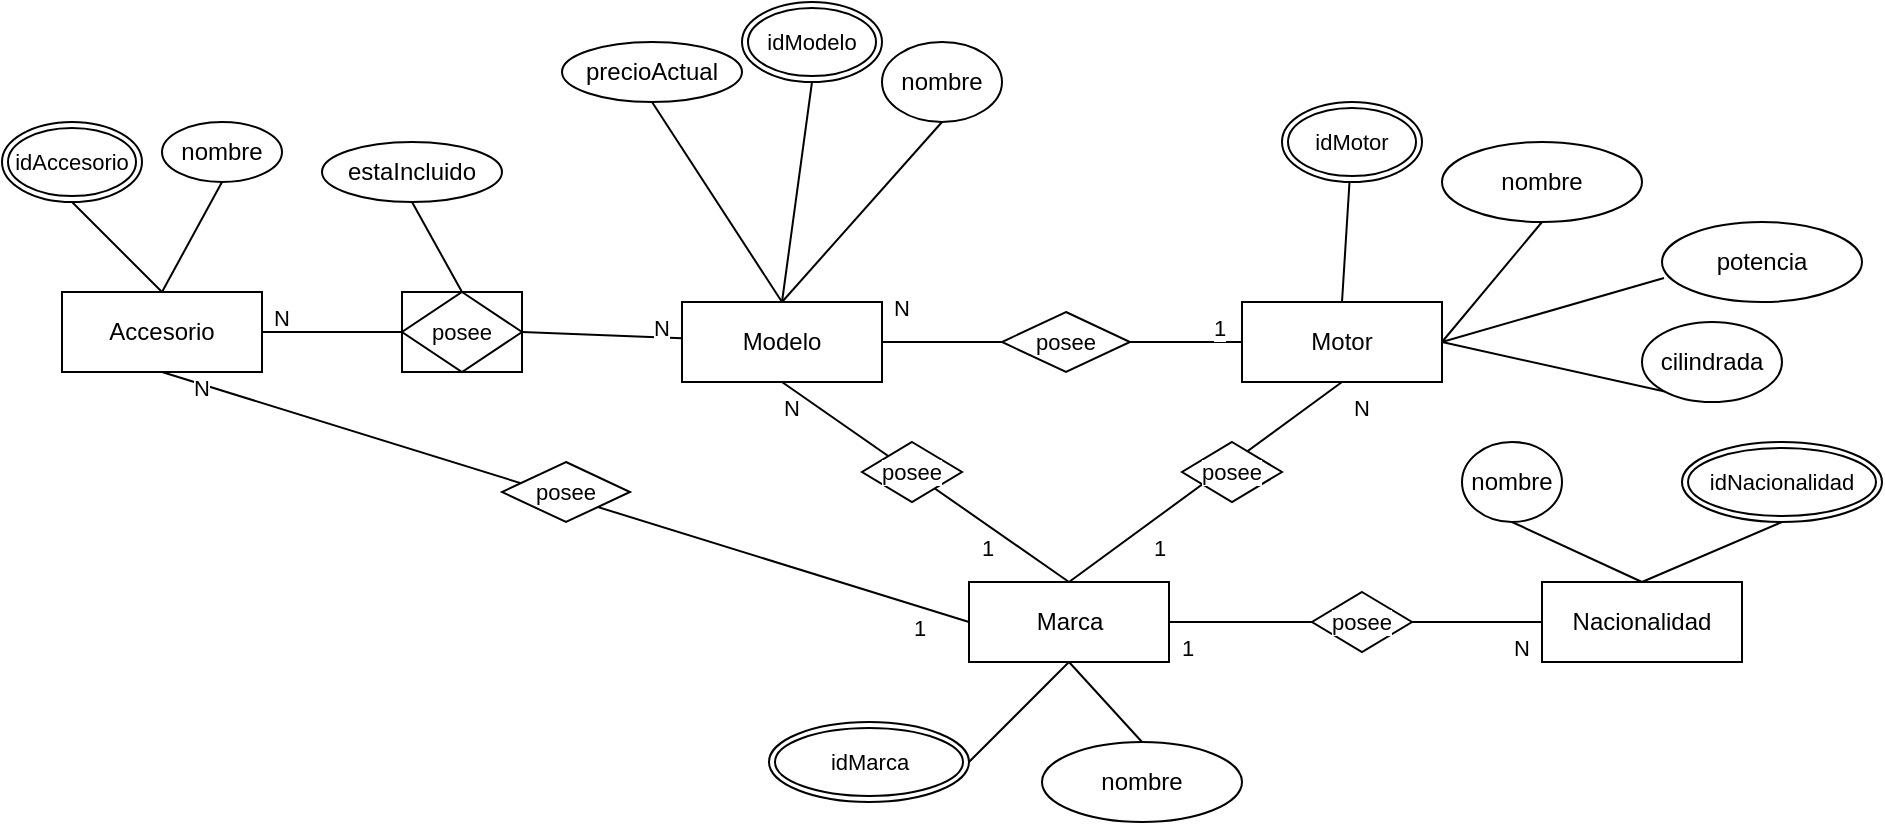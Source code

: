 <mxfile version="28.2.3">
  <diagram name="Página-1" id="_cb5u5iKu5a3XmMETtHB">
    <mxGraphModel dx="1932" dy="473" grid="1" gridSize="10" guides="1" tooltips="1" connect="1" arrows="1" fold="1" page="1" pageScale="1" pageWidth="827" pageHeight="1169" math="0" shadow="0">
      <root>
        <mxCell id="0" />
        <mxCell id="1" parent="0" />
        <mxCell id="2acji9MZQdLfNy8mzV6S-17" style="edgeStyle=none;shape=connector;rounded=0;orthogonalLoop=1;jettySize=auto;html=1;exitX=1;exitY=0.5;exitDx=0;exitDy=0;entryX=0;entryY=0.5;entryDx=0;entryDy=0;strokeColor=default;align=center;verticalAlign=middle;fontFamily=Helvetica;fontSize=11;fontColor=default;labelBackgroundColor=default;endArrow=none;" edge="1" parent="1" target="2acji9MZQdLfNy8mzV6S-7">
          <mxGeometry relative="1" as="geometry">
            <mxPoint x="413.5" y="250" as="sourcePoint" />
          </mxGeometry>
        </mxCell>
        <mxCell id="2acji9MZQdLfNy8mzV6S-1" value="Modelo" style="whiteSpace=wrap;html=1;align=center;" vertex="1" parent="1">
          <mxGeometry x="190" y="230" width="100" height="40" as="geometry" />
        </mxCell>
        <mxCell id="2acji9MZQdLfNy8mzV6S-13" style="edgeStyle=none;shape=connector;rounded=0;orthogonalLoop=1;jettySize=auto;html=1;exitX=0.5;exitY=1;exitDx=0;exitDy=0;entryX=0.5;entryY=0;entryDx=0;entryDy=0;strokeColor=default;align=center;verticalAlign=middle;fontFamily=Helvetica;fontSize=11;fontColor=default;labelBackgroundColor=default;endArrow=none;" edge="1" parent="1" source="2acji9MZQdLfNy8mzV6S-51" target="2acji9MZQdLfNy8mzV6S-1">
          <mxGeometry relative="1" as="geometry">
            <mxPoint x="155" y="160" as="sourcePoint" />
          </mxGeometry>
        </mxCell>
        <mxCell id="2acji9MZQdLfNy8mzV6S-15" style="edgeStyle=none;shape=connector;rounded=0;orthogonalLoop=1;jettySize=auto;html=1;exitX=0.5;exitY=1;exitDx=0;exitDy=0;entryX=0.5;entryY=0;entryDx=0;entryDy=0;strokeColor=default;align=center;verticalAlign=middle;fontFamily=Helvetica;fontSize=11;fontColor=default;labelBackgroundColor=default;endArrow=none;" edge="1" parent="1" source="2acji9MZQdLfNy8mzV6S-5" target="2acji9MZQdLfNy8mzV6S-1">
          <mxGeometry relative="1" as="geometry" />
        </mxCell>
        <mxCell id="2acji9MZQdLfNy8mzV6S-5" value="nombre" style="ellipse;whiteSpace=wrap;html=1;align=center;" vertex="1" parent="1">
          <mxGeometry x="290" y="100" width="60" height="40" as="geometry" />
        </mxCell>
        <mxCell id="2acji9MZQdLfNy8mzV6S-16" style="edgeStyle=none;shape=connector;rounded=0;orthogonalLoop=1;jettySize=auto;html=1;exitX=0.5;exitY=1;exitDx=0;exitDy=0;entryX=0.5;entryY=0;entryDx=0;entryDy=0;strokeColor=default;align=center;verticalAlign=middle;fontFamily=Helvetica;fontSize=11;fontColor=default;labelBackgroundColor=default;endArrow=none;" edge="1" parent="1" source="2acji9MZQdLfNy8mzV6S-6" target="2acji9MZQdLfNy8mzV6S-1">
          <mxGeometry relative="1" as="geometry" />
        </mxCell>
        <mxCell id="2acji9MZQdLfNy8mzV6S-6" value="precioActual" style="ellipse;whiteSpace=wrap;html=1;align=center;" vertex="1" parent="1">
          <mxGeometry x="130" y="100" width="90" height="30" as="geometry" />
        </mxCell>
        <mxCell id="2acji9MZQdLfNy8mzV6S-24" style="edgeStyle=none;shape=connector;rounded=0;orthogonalLoop=1;jettySize=auto;html=1;exitX=1;exitY=0.5;exitDx=0;exitDy=0;entryX=0.5;entryY=1;entryDx=0;entryDy=0;strokeColor=default;align=center;verticalAlign=middle;fontFamily=Helvetica;fontSize=11;fontColor=default;labelBackgroundColor=default;endArrow=none;" edge="1" parent="1" source="2acji9MZQdLfNy8mzV6S-7" target="2acji9MZQdLfNy8mzV6S-8">
          <mxGeometry relative="1" as="geometry" />
        </mxCell>
        <mxCell id="2acji9MZQdLfNy8mzV6S-30" style="edgeStyle=none;shape=connector;rounded=0;orthogonalLoop=1;jettySize=auto;html=1;exitX=0.5;exitY=1;exitDx=0;exitDy=0;entryX=0.5;entryY=0;entryDx=0;entryDy=0;strokeColor=default;align=center;verticalAlign=middle;fontFamily=Helvetica;fontSize=11;fontColor=default;labelBackgroundColor=default;endArrow=none;" edge="1" parent="1" source="2acji9MZQdLfNy8mzV6S-7" target="2acji9MZQdLfNy8mzV6S-27">
          <mxGeometry relative="1" as="geometry" />
        </mxCell>
        <mxCell id="2acji9MZQdLfNy8mzV6S-7" value="Motor" style="whiteSpace=wrap;html=1;align=center;" vertex="1" parent="1">
          <mxGeometry x="470" y="230" width="100" height="40" as="geometry" />
        </mxCell>
        <mxCell id="2acji9MZQdLfNy8mzV6S-8" value="nombre" style="ellipse;whiteSpace=wrap;html=1;align=center;" vertex="1" parent="1">
          <mxGeometry x="570" y="150" width="100" height="40" as="geometry" />
        </mxCell>
        <mxCell id="2acji9MZQdLfNy8mzV6S-9" value="potencia" style="ellipse;whiteSpace=wrap;html=1;align=center;" vertex="1" parent="1">
          <mxGeometry x="680" y="190" width="100" height="40" as="geometry" />
        </mxCell>
        <mxCell id="2acji9MZQdLfNy8mzV6S-19" value="" style="edgeStyle=none;shape=connector;rounded=0;orthogonalLoop=1;jettySize=auto;html=1;exitX=1;exitY=0.5;exitDx=0;exitDy=0;entryX=0;entryY=0.5;entryDx=0;entryDy=0;strokeColor=default;align=center;verticalAlign=middle;fontFamily=Helvetica;fontSize=11;fontColor=default;labelBackgroundColor=default;endArrow=none;" edge="1" parent="1" source="2acji9MZQdLfNy8mzV6S-1">
          <mxGeometry relative="1" as="geometry">
            <mxPoint x="290" y="250" as="sourcePoint" />
            <mxPoint x="353.5" y="250" as="targetPoint" />
          </mxGeometry>
        </mxCell>
        <mxCell id="2acji9MZQdLfNy8mzV6S-22" style="edgeStyle=none;shape=connector;rounded=0;orthogonalLoop=1;jettySize=auto;html=1;exitX=0.5;exitY=1;exitDx=0;exitDy=0;entryX=1;entryY=0.5;entryDx=0;entryDy=0;strokeColor=default;align=center;verticalAlign=middle;fontFamily=Helvetica;fontSize=11;fontColor=default;labelBackgroundColor=default;endArrow=none;" edge="1" parent="1" source="2acji9MZQdLfNy8mzV6S-20" target="2acji9MZQdLfNy8mzV6S-7">
          <mxGeometry relative="1" as="geometry">
            <mxPoint x="383.5" y="230" as="targetPoint" />
          </mxGeometry>
        </mxCell>
        <mxCell id="2acji9MZQdLfNy8mzV6S-20" value="cilindrada" style="ellipse;whiteSpace=wrap;html=1;align=center;" vertex="1" parent="1">
          <mxGeometry x="670" y="240" width="70" height="40" as="geometry" />
        </mxCell>
        <mxCell id="2acji9MZQdLfNy8mzV6S-25" style="edgeStyle=none;shape=connector;rounded=0;orthogonalLoop=1;jettySize=auto;html=1;exitX=1;exitY=0.5;exitDx=0;exitDy=0;entryX=0.01;entryY=0.7;entryDx=0;entryDy=0;entryPerimeter=0;strokeColor=default;align=center;verticalAlign=middle;fontFamily=Helvetica;fontSize=11;fontColor=default;labelBackgroundColor=default;endArrow=none;" edge="1" parent="1" source="2acji9MZQdLfNy8mzV6S-7" target="2acji9MZQdLfNy8mzV6S-9">
          <mxGeometry relative="1" as="geometry" />
        </mxCell>
        <mxCell id="2acji9MZQdLfNy8mzV6S-29" style="edgeStyle=none;shape=connector;rounded=0;orthogonalLoop=1;jettySize=auto;html=1;exitX=0.5;exitY=0;exitDx=0;exitDy=0;entryX=0.5;entryY=1;entryDx=0;entryDy=0;strokeColor=default;align=center;verticalAlign=middle;fontFamily=Helvetica;fontSize=11;fontColor=default;labelBackgroundColor=default;endArrow=none;" edge="1" parent="1" source="2acji9MZQdLfNy8mzV6S-27" target="2acji9MZQdLfNy8mzV6S-1">
          <mxGeometry relative="1" as="geometry" />
        </mxCell>
        <mxCell id="2acji9MZQdLfNy8mzV6S-27" value="Marca" style="whiteSpace=wrap;html=1;align=center;" vertex="1" parent="1">
          <mxGeometry x="333.5" y="370" width="100" height="40" as="geometry" />
        </mxCell>
        <mxCell id="2acji9MZQdLfNy8mzV6S-31" style="edgeStyle=none;shape=connector;rounded=0;orthogonalLoop=1;jettySize=auto;html=1;exitX=0.5;exitY=0;exitDx=0;exitDy=0;entryX=0.5;entryY=1;entryDx=0;entryDy=0;strokeColor=default;align=center;verticalAlign=middle;fontFamily=Helvetica;fontSize=11;fontColor=default;labelBackgroundColor=default;endArrow=none;" edge="1" parent="1" source="2acji9MZQdLfNy8mzV6S-28" target="2acji9MZQdLfNy8mzV6S-27">
          <mxGeometry relative="1" as="geometry" />
        </mxCell>
        <mxCell id="2acji9MZQdLfNy8mzV6S-28" value="nombre" style="ellipse;whiteSpace=wrap;html=1;align=center;" vertex="1" parent="1">
          <mxGeometry x="370" y="450" width="100" height="40" as="geometry" />
        </mxCell>
        <mxCell id="2acji9MZQdLfNy8mzV6S-34" style="edgeStyle=none;shape=connector;rounded=0;orthogonalLoop=1;jettySize=auto;html=1;exitX=1;exitY=0.5;exitDx=0;exitDy=0;strokeColor=default;align=center;verticalAlign=middle;fontFamily=Helvetica;fontSize=11;fontColor=default;labelBackgroundColor=default;endArrow=none;entryX=0.5;entryY=1;entryDx=0;entryDy=0;" edge="1" parent="1" source="2acji9MZQdLfNy8mzV6S-33" target="2acji9MZQdLfNy8mzV6S-27">
          <mxGeometry relative="1" as="geometry">
            <mxPoint x="300" y="370" as="targetPoint" />
          </mxGeometry>
        </mxCell>
        <mxCell id="2acji9MZQdLfNy8mzV6S-33" value="idMarca" style="ellipse;shape=doubleEllipse;margin=3;whiteSpace=wrap;html=1;align=center;fontFamily=Helvetica;fontSize=11;fontColor=default;labelBackgroundColor=default;" vertex="1" parent="1">
          <mxGeometry x="233.5" y="440" width="100" height="40" as="geometry" />
        </mxCell>
        <mxCell id="2acji9MZQdLfNy8mzV6S-36" style="edgeStyle=none;shape=connector;rounded=0;orthogonalLoop=1;jettySize=auto;html=1;exitX=0;exitY=0.5;exitDx=0;exitDy=0;entryX=1;entryY=0.5;entryDx=0;entryDy=0;strokeColor=default;align=center;verticalAlign=middle;fontFamily=Helvetica;fontSize=11;fontColor=default;labelBackgroundColor=default;endArrow=none;" edge="1" parent="1" source="2acji9MZQdLfNy8mzV6S-62" target="2acji9MZQdLfNy8mzV6S-27">
          <mxGeometry relative="1" as="geometry" />
        </mxCell>
        <mxCell id="2acji9MZQdLfNy8mzV6S-38" value="" style="edgeStyle=none;shape=connector;rounded=0;orthogonalLoop=1;jettySize=auto;html=1;exitX=0.5;exitY=0;exitDx=0;exitDy=0;entryX=0.5;entryY=1;entryDx=0;entryDy=0;strokeColor=default;align=center;verticalAlign=middle;fontFamily=Helvetica;fontSize=11;fontColor=default;labelBackgroundColor=default;endArrow=none;" edge="1" parent="1" target="2acji9MZQdLfNy8mzV6S-37">
          <mxGeometry relative="1" as="geometry">
            <mxPoint x="650" y="390" as="sourcePoint" />
            <mxPoint x="384" y="410" as="targetPoint" />
          </mxGeometry>
        </mxCell>
        <mxCell id="2acji9MZQdLfNy8mzV6S-37" value="Nacionalidad" style="whiteSpace=wrap;html=1;align=center;" vertex="1" parent="1">
          <mxGeometry x="620" y="370" width="100" height="40" as="geometry" />
        </mxCell>
        <mxCell id="2acji9MZQdLfNy8mzV6S-41" style="edgeStyle=none;shape=connector;rounded=0;orthogonalLoop=1;jettySize=auto;html=1;exitX=0.5;exitY=1;exitDx=0;exitDy=0;entryX=0.5;entryY=0;entryDx=0;entryDy=0;strokeColor=default;align=center;verticalAlign=middle;fontFamily=Helvetica;fontSize=11;fontColor=default;labelBackgroundColor=default;endArrow=none;" edge="1" parent="1" source="2acji9MZQdLfNy8mzV6S-40" target="2acji9MZQdLfNy8mzV6S-37">
          <mxGeometry relative="1" as="geometry" />
        </mxCell>
        <mxCell id="2acji9MZQdLfNy8mzV6S-40" value="nombre" style="ellipse;whiteSpace=wrap;html=1;align=center;" vertex="1" parent="1">
          <mxGeometry x="580" y="300" width="50" height="40" as="geometry" />
        </mxCell>
        <mxCell id="2acji9MZQdLfNy8mzV6S-42" style="edgeStyle=none;shape=connector;rounded=0;orthogonalLoop=1;jettySize=auto;html=1;exitX=1;exitY=0.5;exitDx=0;exitDy=0;strokeColor=default;align=center;verticalAlign=middle;fontFamily=Helvetica;fontSize=11;fontColor=default;labelBackgroundColor=default;endArrow=none;" edge="1" parent="1" source="2acji9MZQdLfNy8mzV6S-40" target="2acji9MZQdLfNy8mzV6S-40">
          <mxGeometry relative="1" as="geometry" />
        </mxCell>
        <mxCell id="2acji9MZQdLfNy8mzV6S-44" style="edgeStyle=none;shape=connector;rounded=0;orthogonalLoop=1;jettySize=auto;html=1;exitX=0.5;exitY=1;exitDx=0;exitDy=0;entryX=0.5;entryY=0;entryDx=0;entryDy=0;strokeColor=default;align=center;verticalAlign=middle;fontFamily=Helvetica;fontSize=11;fontColor=default;labelBackgroundColor=default;endArrow=none;" edge="1" parent="1" source="2acji9MZQdLfNy8mzV6S-43" target="2acji9MZQdLfNy8mzV6S-37">
          <mxGeometry relative="1" as="geometry" />
        </mxCell>
        <mxCell id="2acji9MZQdLfNy8mzV6S-43" value="idNacionalidad" style="ellipse;shape=doubleEllipse;margin=3;whiteSpace=wrap;html=1;align=center;fontFamily=Helvetica;fontSize=11;fontColor=default;labelBackgroundColor=default;" vertex="1" parent="1">
          <mxGeometry x="690" y="300" width="100" height="40" as="geometry" />
        </mxCell>
        <mxCell id="2acji9MZQdLfNy8mzV6S-45" value="1" style="text;strokeColor=none;fillColor=none;spacingLeft=4;spacingRight=4;overflow=hidden;rotatable=0;points=[[0,0.5],[1,0.5]];portConstraint=eastwest;fontSize=11;whiteSpace=wrap;html=1;fontFamily=Helvetica;fontColor=default;labelBackgroundColor=default;" vertex="1" parent="1">
          <mxGeometry x="333.5" y="340" width="40" height="30" as="geometry" />
        </mxCell>
        <mxCell id="2acji9MZQdLfNy8mzV6S-46" value="N" style="text;strokeColor=none;fillColor=none;spacingLeft=4;spacingRight=4;overflow=hidden;rotatable=0;points=[[0,0.5],[1,0.5]];portConstraint=eastwest;fontSize=11;whiteSpace=wrap;html=1;fontFamily=Helvetica;fontColor=default;labelBackgroundColor=default;" vertex="1" parent="1">
          <mxGeometry x="235" y="270" width="40" height="30" as="geometry" />
        </mxCell>
        <mxCell id="2acji9MZQdLfNy8mzV6S-47" value="1" style="text;strokeColor=none;fillColor=none;spacingLeft=4;spacingRight=4;overflow=hidden;rotatable=0;points=[[0,0.5],[1,0.5]];portConstraint=eastwest;fontSize=11;whiteSpace=wrap;html=1;fontFamily=Helvetica;fontColor=default;labelBackgroundColor=default;" vertex="1" parent="1">
          <mxGeometry x="450" y="230" width="40" height="30" as="geometry" />
        </mxCell>
        <mxCell id="2acji9MZQdLfNy8mzV6S-48" value="N" style="text;strokeColor=none;fillColor=none;spacingLeft=4;spacingRight=4;overflow=hidden;rotatable=0;points=[[0,0.5],[1,0.5]];portConstraint=eastwest;fontSize=11;whiteSpace=wrap;html=1;fontFamily=Helvetica;fontColor=default;labelBackgroundColor=default;" vertex="1" parent="1">
          <mxGeometry x="290" y="220" width="40" height="30" as="geometry" />
        </mxCell>
        <mxCell id="2acji9MZQdLfNy8mzV6S-51" value="idModelo" style="ellipse;shape=doubleEllipse;margin=3;whiteSpace=wrap;html=1;align=center;fontFamily=Helvetica;fontSize=11;fontColor=default;labelBackgroundColor=default;" vertex="1" parent="1">
          <mxGeometry x="220" y="80" width="70" height="40" as="geometry" />
        </mxCell>
        <mxCell id="2acji9MZQdLfNy8mzV6S-53" value="" style="edgeStyle=none;shape=connector;rounded=0;orthogonalLoop=1;jettySize=auto;html=1;strokeColor=default;align=center;verticalAlign=middle;fontFamily=Helvetica;fontSize=11;fontColor=default;labelBackgroundColor=default;endArrow=none;entryX=0.5;entryY=0;entryDx=0;entryDy=0;" edge="1" parent="1" source="2acji9MZQdLfNy8mzV6S-52" target="2acji9MZQdLfNy8mzV6S-7">
          <mxGeometry relative="1" as="geometry" />
        </mxCell>
        <mxCell id="2acji9MZQdLfNy8mzV6S-52" value="idMotor" style="ellipse;shape=doubleEllipse;margin=3;whiteSpace=wrap;html=1;align=center;fontFamily=Helvetica;fontSize=11;fontColor=default;labelBackgroundColor=default;" vertex="1" parent="1">
          <mxGeometry x="490" y="130" width="70" height="40" as="geometry" />
        </mxCell>
        <mxCell id="2acji9MZQdLfNy8mzV6S-54" value="1" style="text;strokeColor=none;fillColor=none;spacingLeft=4;spacingRight=4;overflow=hidden;rotatable=0;points=[[0,0.5],[1,0.5]];portConstraint=eastwest;fontSize=11;whiteSpace=wrap;html=1;fontFamily=Helvetica;fontColor=default;labelBackgroundColor=default;" vertex="1" parent="1">
          <mxGeometry x="420" y="340" width="20" height="30" as="geometry" />
        </mxCell>
        <mxCell id="2acji9MZQdLfNy8mzV6S-55" value="N" style="text;strokeColor=none;fillColor=none;spacingLeft=4;spacingRight=4;overflow=hidden;rotatable=0;points=[[0,0.5],[1,0.5]];portConstraint=eastwest;fontSize=11;whiteSpace=wrap;html=1;fontFamily=Helvetica;fontColor=default;labelBackgroundColor=default;" vertex="1" parent="1">
          <mxGeometry x="520" y="270" width="20" height="30" as="geometry" />
        </mxCell>
        <mxCell id="2acji9MZQdLfNy8mzV6S-56" value="N" style="text;strokeColor=none;fillColor=none;spacingLeft=4;spacingRight=4;overflow=hidden;rotatable=0;points=[[0,0.5],[1,0.5]];portConstraint=eastwest;fontSize=11;whiteSpace=wrap;html=1;fontFamily=Helvetica;fontColor=default;labelBackgroundColor=default;" vertex="1" parent="1">
          <mxGeometry x="600" y="390" width="20" height="30" as="geometry" />
        </mxCell>
        <mxCell id="2acji9MZQdLfNy8mzV6S-57" value="posee" style="shape=rhombus;perimeter=rhombusPerimeter;whiteSpace=wrap;html=1;align=center;fontFamily=Helvetica;fontSize=11;fontColor=default;labelBackgroundColor=default;" vertex="1" parent="1">
          <mxGeometry x="440" y="300" width="50" height="30" as="geometry" />
        </mxCell>
        <mxCell id="2acji9MZQdLfNy8mzV6S-58" value="posee" style="shape=rhombus;perimeter=rhombusPerimeter;whiteSpace=wrap;html=1;align=center;fontFamily=Helvetica;fontSize=11;fontColor=default;labelBackgroundColor=default;" vertex="1" parent="1">
          <mxGeometry x="280" y="300" width="50" height="30" as="geometry" />
        </mxCell>
        <mxCell id="2acji9MZQdLfNy8mzV6S-61" value="1" style="text;strokeColor=none;fillColor=none;spacingLeft=4;spacingRight=4;overflow=hidden;rotatable=0;points=[[0,0.5],[1,0.5]];portConstraint=eastwest;fontSize=11;whiteSpace=wrap;html=1;fontFamily=Helvetica;fontColor=default;labelBackgroundColor=default;" vertex="1" parent="1">
          <mxGeometry x="433.5" y="390" width="20" height="30" as="geometry" />
        </mxCell>
        <mxCell id="2acji9MZQdLfNy8mzV6S-63" value="" style="edgeStyle=none;shape=connector;rounded=0;orthogonalLoop=1;jettySize=auto;html=1;exitX=0;exitY=0.5;exitDx=0;exitDy=0;entryX=1;entryY=0.5;entryDx=0;entryDy=0;strokeColor=default;align=center;verticalAlign=middle;fontFamily=Helvetica;fontSize=11;fontColor=default;labelBackgroundColor=default;endArrow=none;" edge="1" parent="1" source="2acji9MZQdLfNy8mzV6S-37" target="2acji9MZQdLfNy8mzV6S-62">
          <mxGeometry relative="1" as="geometry">
            <mxPoint x="620" y="390" as="sourcePoint" />
            <mxPoint x="434" y="390" as="targetPoint" />
          </mxGeometry>
        </mxCell>
        <mxCell id="2acji9MZQdLfNy8mzV6S-62" value="posee" style="shape=rhombus;perimeter=rhombusPerimeter;whiteSpace=wrap;html=1;align=center;fontFamily=Helvetica;fontSize=11;fontColor=default;labelBackgroundColor=default;" vertex="1" parent="1">
          <mxGeometry x="505" y="375" width="50" height="30" as="geometry" />
        </mxCell>
        <mxCell id="2acji9MZQdLfNy8mzV6S-68" style="edgeStyle=none;shape=connector;rounded=0;orthogonalLoop=1;jettySize=auto;html=1;exitX=1;exitY=0.5;exitDx=0;exitDy=0;strokeColor=default;align=center;verticalAlign=middle;fontFamily=Helvetica;fontSize=11;fontColor=default;labelBackgroundColor=default;endArrow=none;" edge="1" parent="1" source="2acji9MZQdLfNy8mzV6S-71" target="2acji9MZQdLfNy8mzV6S-1">
          <mxGeometry relative="1" as="geometry" />
        </mxCell>
        <mxCell id="2acji9MZQdLfNy8mzV6S-82" style="edgeStyle=none;shape=connector;rounded=0;orthogonalLoop=1;jettySize=auto;html=1;exitX=0.5;exitY=1;exitDx=0;exitDy=0;entryX=0;entryY=0.5;entryDx=0;entryDy=0;strokeColor=default;align=center;verticalAlign=middle;fontFamily=Helvetica;fontSize=11;fontColor=default;labelBackgroundColor=default;endArrow=none;" edge="1" parent="1" source="2acji9MZQdLfNy8mzV6S-64" target="2acji9MZQdLfNy8mzV6S-27">
          <mxGeometry relative="1" as="geometry" />
        </mxCell>
        <mxCell id="2acji9MZQdLfNy8mzV6S-64" value="Accesorio" style="whiteSpace=wrap;html=1;align=center;" vertex="1" parent="1">
          <mxGeometry x="-120" y="225" width="100" height="40" as="geometry" />
        </mxCell>
        <mxCell id="2acji9MZQdLfNy8mzV6S-66" style="edgeStyle=none;shape=connector;rounded=0;orthogonalLoop=1;jettySize=auto;html=1;exitX=0;exitY=0.5;exitDx=0;exitDy=0;strokeColor=default;align=center;verticalAlign=middle;fontFamily=Helvetica;fontSize=11;fontColor=default;labelBackgroundColor=default;endArrow=none;" edge="1" parent="1" source="2acji9MZQdLfNy8mzV6S-46" target="2acji9MZQdLfNy8mzV6S-46">
          <mxGeometry relative="1" as="geometry" />
        </mxCell>
        <mxCell id="2acji9MZQdLfNy8mzV6S-67" style="edgeStyle=none;shape=connector;rounded=0;orthogonalLoop=1;jettySize=auto;html=1;exitX=0;exitY=0.5;exitDx=0;exitDy=0;strokeColor=default;align=center;verticalAlign=middle;fontFamily=Helvetica;fontSize=11;fontColor=default;labelBackgroundColor=default;endArrow=none;" edge="1" parent="1" source="2acji9MZQdLfNy8mzV6S-51" target="2acji9MZQdLfNy8mzV6S-51">
          <mxGeometry relative="1" as="geometry" />
        </mxCell>
        <mxCell id="2acji9MZQdLfNy8mzV6S-69" value="N" style="text;strokeColor=none;fillColor=none;spacingLeft=4;spacingRight=4;overflow=hidden;rotatable=0;points=[[0,0.5],[1,0.5]];portConstraint=eastwest;fontSize=11;whiteSpace=wrap;html=1;fontFamily=Helvetica;fontColor=default;labelBackgroundColor=default;" vertex="1" parent="1">
          <mxGeometry x="-20" y="225" width="20" height="30" as="geometry" />
        </mxCell>
        <mxCell id="2acji9MZQdLfNy8mzV6S-70" value="N" style="text;strokeColor=none;fillColor=none;spacingLeft=4;spacingRight=4;overflow=hidden;rotatable=0;points=[[0,0.5],[1,0.5]];portConstraint=eastwest;fontSize=11;whiteSpace=wrap;html=1;fontFamily=Helvetica;fontColor=default;labelBackgroundColor=default;" vertex="1" parent="1">
          <mxGeometry x="170" y="230" width="40" height="30" as="geometry" />
        </mxCell>
        <mxCell id="2acji9MZQdLfNy8mzV6S-72" value="" style="edgeStyle=none;shape=connector;rounded=0;orthogonalLoop=1;jettySize=auto;html=1;exitX=1;exitY=0.5;exitDx=0;exitDy=0;strokeColor=default;align=center;verticalAlign=middle;fontFamily=Helvetica;fontSize=11;fontColor=default;labelBackgroundColor=default;endArrow=none;" edge="1" parent="1" source="2acji9MZQdLfNy8mzV6S-64" target="2acji9MZQdLfNy8mzV6S-71">
          <mxGeometry relative="1" as="geometry">
            <mxPoint x="30" y="250" as="sourcePoint" />
            <mxPoint x="190" y="250" as="targetPoint" />
          </mxGeometry>
        </mxCell>
        <mxCell id="2acji9MZQdLfNy8mzV6S-71" value="posee" style="shape=associativeEntity;whiteSpace=wrap;html=1;align=center;fontFamily=Helvetica;fontSize=11;fontColor=default;labelBackgroundColor=default;" vertex="1" parent="1">
          <mxGeometry x="50" y="225" width="60" height="40" as="geometry" />
        </mxCell>
        <mxCell id="2acji9MZQdLfNy8mzV6S-75" value="posee" style="shape=rhombus;perimeter=rhombusPerimeter;whiteSpace=wrap;html=1;align=center;fontFamily=Helvetica;fontSize=11;fontColor=default;labelBackgroundColor=default;" vertex="1" parent="1">
          <mxGeometry x="350" y="235" width="64" height="30" as="geometry" />
        </mxCell>
        <mxCell id="2acji9MZQdLfNy8mzV6S-77" style="edgeStyle=none;shape=connector;rounded=0;orthogonalLoop=1;jettySize=auto;html=1;exitX=0.5;exitY=1;exitDx=0;exitDy=0;entryX=0.5;entryY=0;entryDx=0;entryDy=0;strokeColor=default;align=center;verticalAlign=middle;fontFamily=Helvetica;fontSize=11;fontColor=default;labelBackgroundColor=default;endArrow=none;" edge="1" parent="1" source="2acji9MZQdLfNy8mzV6S-76" target="2acji9MZQdLfNy8mzV6S-71">
          <mxGeometry relative="1" as="geometry" />
        </mxCell>
        <mxCell id="2acji9MZQdLfNy8mzV6S-76" value="estaIncluido" style="ellipse;whiteSpace=wrap;html=1;align=center;" vertex="1" parent="1">
          <mxGeometry x="10" y="150" width="90" height="30" as="geometry" />
        </mxCell>
        <mxCell id="2acji9MZQdLfNy8mzV6S-81" style="edgeStyle=none;shape=connector;rounded=0;orthogonalLoop=1;jettySize=auto;html=1;exitX=0.5;exitY=1;exitDx=0;exitDy=0;entryX=0.5;entryY=0;entryDx=0;entryDy=0;strokeColor=default;align=center;verticalAlign=middle;fontFamily=Helvetica;fontSize=11;fontColor=default;labelBackgroundColor=default;endArrow=none;" edge="1" parent="1" source="2acji9MZQdLfNy8mzV6S-78" target="2acji9MZQdLfNy8mzV6S-64">
          <mxGeometry relative="1" as="geometry" />
        </mxCell>
        <mxCell id="2acji9MZQdLfNy8mzV6S-78" value="nombre" style="ellipse;whiteSpace=wrap;html=1;align=center;" vertex="1" parent="1">
          <mxGeometry x="-70" y="140" width="60" height="30" as="geometry" />
        </mxCell>
        <mxCell id="2acji9MZQdLfNy8mzV6S-80" style="edgeStyle=none;shape=connector;rounded=0;orthogonalLoop=1;jettySize=auto;html=1;exitX=0.5;exitY=1;exitDx=0;exitDy=0;entryX=0.5;entryY=0;entryDx=0;entryDy=0;strokeColor=default;align=center;verticalAlign=middle;fontFamily=Helvetica;fontSize=11;fontColor=default;labelBackgroundColor=default;endArrow=none;" edge="1" parent="1" source="2acji9MZQdLfNy8mzV6S-79" target="2acji9MZQdLfNy8mzV6S-64">
          <mxGeometry relative="1" as="geometry" />
        </mxCell>
        <mxCell id="2acji9MZQdLfNy8mzV6S-79" value="idAccesorio" style="ellipse;shape=doubleEllipse;margin=3;whiteSpace=wrap;html=1;align=center;fontFamily=Helvetica;fontSize=11;fontColor=default;labelBackgroundColor=default;" vertex="1" parent="1">
          <mxGeometry x="-150" y="140" width="70" height="40" as="geometry" />
        </mxCell>
        <mxCell id="2acji9MZQdLfNy8mzV6S-83" value="posee" style="shape=rhombus;perimeter=rhombusPerimeter;whiteSpace=wrap;html=1;align=center;fontFamily=Helvetica;fontSize=11;fontColor=default;labelBackgroundColor=default;" vertex="1" parent="1">
          <mxGeometry x="100" y="310" width="64" height="30" as="geometry" />
        </mxCell>
        <mxCell id="2acji9MZQdLfNy8mzV6S-84" value="1" style="text;strokeColor=none;fillColor=none;spacingLeft=4;spacingRight=4;overflow=hidden;rotatable=0;points=[[0,0.5],[1,0.5]];portConstraint=eastwest;fontSize=11;whiteSpace=wrap;html=1;fontFamily=Helvetica;fontColor=default;labelBackgroundColor=default;" vertex="1" parent="1">
          <mxGeometry x="300" y="380" width="40" height="30" as="geometry" />
        </mxCell>
        <mxCell id="2acji9MZQdLfNy8mzV6S-86" value="N" style="text;strokeColor=none;fillColor=none;spacingLeft=4;spacingRight=4;overflow=hidden;rotatable=0;points=[[0,0.5],[1,0.5]];portConstraint=eastwest;fontSize=11;whiteSpace=wrap;html=1;fontFamily=Helvetica;fontColor=default;labelBackgroundColor=default;" vertex="1" parent="1">
          <mxGeometry x="-60" y="260" width="40" height="30" as="geometry" />
        </mxCell>
      </root>
    </mxGraphModel>
  </diagram>
</mxfile>
